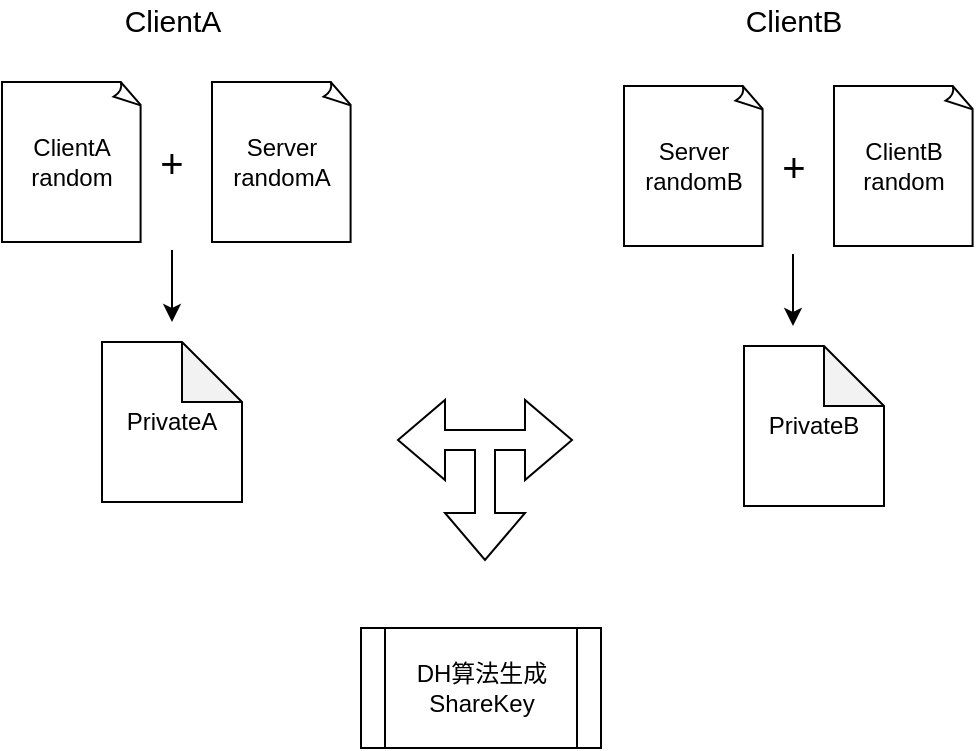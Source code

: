 <mxfile version="11.0.7" type="github"><diagram id="um9-QXms7WkCduokh4DY" name="第 1 页"><mxGraphModel dx="942" dy="612" grid="1" gridSize="10" guides="1" tooltips="1" connect="1" arrows="1" fold="1" page="1" pageScale="1" pageWidth="827" pageHeight="1169" math="0" shadow="0"><root><mxCell id="0"/><mxCell id="1" parent="0"/><mxCell id="NlKTbYCyC8HApx6Af6GX-5" value="ClientA&lt;br&gt;random" style="whiteSpace=wrap;html=1;shape=mxgraph.basic.document;flipH=0;flipV=0;" vertex="1" parent="1"><mxGeometry x="100" y="111" width="70" height="80" as="geometry"/></mxCell><mxCell id="NlKTbYCyC8HApx6Af6GX-6" value="ClientB&lt;br&gt;random" style="whiteSpace=wrap;html=1;shape=mxgraph.basic.document" vertex="1" parent="1"><mxGeometry x="516" y="113" width="70" height="80" as="geometry"/></mxCell><mxCell id="NlKTbYCyC8HApx6Af6GX-7" value="Server&lt;br&gt;randomA" style="whiteSpace=wrap;html=1;shape=mxgraph.basic.document;flipH=0;flipV=0;" vertex="1" parent="1"><mxGeometry x="205" y="111" width="70" height="80" as="geometry"/></mxCell><mxCell id="NlKTbYCyC8HApx6Af6GX-8" value="Server&lt;br&gt;randomB" style="whiteSpace=wrap;html=1;shape=mxgraph.basic.document" vertex="1" parent="1"><mxGeometry x="411" y="113" width="70" height="80" as="geometry"/></mxCell><mxCell id="NlKTbYCyC8HApx6Af6GX-9" value="+" style="text;html=1;strokeColor=none;fillColor=none;align=center;verticalAlign=middle;whiteSpace=wrap;rounded=0;fontSize=20;" vertex="1" parent="1"><mxGeometry x="165" y="141" width="40" height="20" as="geometry"/></mxCell><mxCell id="NlKTbYCyC8HApx6Af6GX-10" value="+" style="text;html=1;strokeColor=none;fillColor=none;align=center;verticalAlign=middle;whiteSpace=wrap;rounded=0;fontSize=20;" vertex="1" parent="1"><mxGeometry x="476" y="143" width="40" height="20" as="geometry"/></mxCell><mxCell id="NlKTbYCyC8HApx6Af6GX-11" value="PrivateA" style="shape=note;whiteSpace=wrap;html=1;backgroundOutline=1;darkOpacity=0.05;fontSize=12;" vertex="1" parent="1"><mxGeometry x="150" y="241" width="70" height="80" as="geometry"/></mxCell><mxCell id="NlKTbYCyC8HApx6Af6GX-12" value="PrivateB" style="shape=note;whiteSpace=wrap;html=1;backgroundOutline=1;darkOpacity=0.05;fontSize=12;" vertex="1" parent="1"><mxGeometry x="471" y="243" width="70" height="80" as="geometry"/></mxCell><mxCell id="NlKTbYCyC8HApx6Af6GX-17" value="" style="endArrow=classic;html=1;fontSize=12;" edge="1" parent="1"><mxGeometry width="50" height="50" relative="1" as="geometry"><mxPoint x="185" y="195" as="sourcePoint"/><mxPoint x="185" y="231" as="targetPoint"/></mxGeometry></mxCell><mxCell id="NlKTbYCyC8HApx6Af6GX-19" value="" style="endArrow=classic;html=1;fontSize=12;" edge="1" parent="1"><mxGeometry width="50" height="50" relative="1" as="geometry"><mxPoint x="495.5" y="197" as="sourcePoint"/><mxPoint x="495.5" y="233" as="targetPoint"/></mxGeometry></mxCell><mxCell id="NlKTbYCyC8HApx6Af6GX-22" value="" style="html=1;shadow=0;dashed=0;align=center;verticalAlign=middle;shape=mxgraph.arrows2.triadArrow;dy=15;dx=23.5;arrowHead=40;fontSize=12;flipV=1;" vertex="1" parent="1"><mxGeometry x="298" y="270" width="87" height="80" as="geometry"/></mxCell><mxCell id="NlKTbYCyC8HApx6Af6GX-23" value="DH算法生成&lt;br&gt;ShareKey" style="shape=process;whiteSpace=wrap;html=1;backgroundOutline=1;fontSize=12;" vertex="1" parent="1"><mxGeometry x="279.5" y="384" width="120" height="60" as="geometry"/></mxCell><mxCell id="NlKTbYCyC8HApx6Af6GX-24" value="ClientA" style="text;html=1;strokeColor=none;fillColor=none;align=center;verticalAlign=middle;whiteSpace=wrap;rounded=0;fontSize=15;" vertex="1" parent="1"><mxGeometry x="152.5" y="70" width="65" height="20" as="geometry"/></mxCell><mxCell id="NlKTbYCyC8HApx6Af6GX-25" value="ClientB" style="text;html=1;strokeColor=none;fillColor=none;align=center;verticalAlign=middle;whiteSpace=wrap;rounded=0;fontSize=15;" vertex="1" parent="1"><mxGeometry x="471" y="70" width="50" height="20" as="geometry"/></mxCell></root></mxGraphModel></diagram></mxfile>